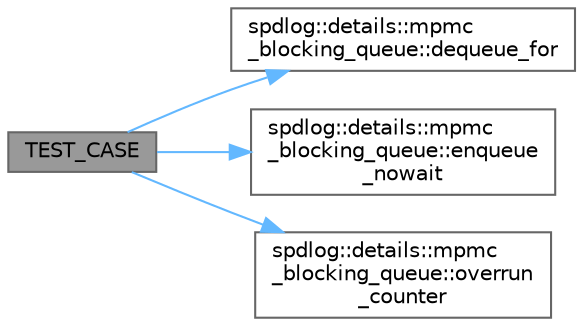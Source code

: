 digraph "TEST_CASE"
{
 // LATEX_PDF_SIZE
  bgcolor="transparent";
  edge [fontname=Helvetica,fontsize=10,labelfontname=Helvetica,labelfontsize=10];
  node [fontname=Helvetica,fontsize=10,shape=box,height=0.2,width=0.4];
  rankdir="LR";
  Node1 [id="Node000001",label="TEST_CASE",height=0.2,width=0.4,color="gray40", fillcolor="grey60", style="filled", fontcolor="black",tooltip=" "];
  Node1 -> Node2 [id="edge4_Node000001_Node000002",color="steelblue1",style="solid",tooltip=" "];
  Node2 [id="Node000002",label="spdlog::details::mpmc\l_blocking_queue::dequeue_for",height=0.2,width=0.4,color="grey40", fillcolor="white", style="filled",URL="$classspdlog_1_1details_1_1mpmc__blocking__queue.html#af4015ea1657b393755f34d76c97a28d1",tooltip=" "];
  Node1 -> Node3 [id="edge5_Node000001_Node000003",color="steelblue1",style="solid",tooltip=" "];
  Node3 [id="Node000003",label="spdlog::details::mpmc\l_blocking_queue::enqueue\l_nowait",height=0.2,width=0.4,color="grey40", fillcolor="white", style="filled",URL="$classspdlog_1_1details_1_1mpmc__blocking__queue.html#a1280489c9035a705f50f04905a5ed394",tooltip=" "];
  Node1 -> Node4 [id="edge6_Node000001_Node000004",color="steelblue1",style="solid",tooltip=" "];
  Node4 [id="Node000004",label="spdlog::details::mpmc\l_blocking_queue::overrun\l_counter",height=0.2,width=0.4,color="grey40", fillcolor="white", style="filled",URL="$classspdlog_1_1details_1_1mpmc__blocking__queue.html#a15e3d12dff953034d5aad5590b8282cd",tooltip=" "];
}
